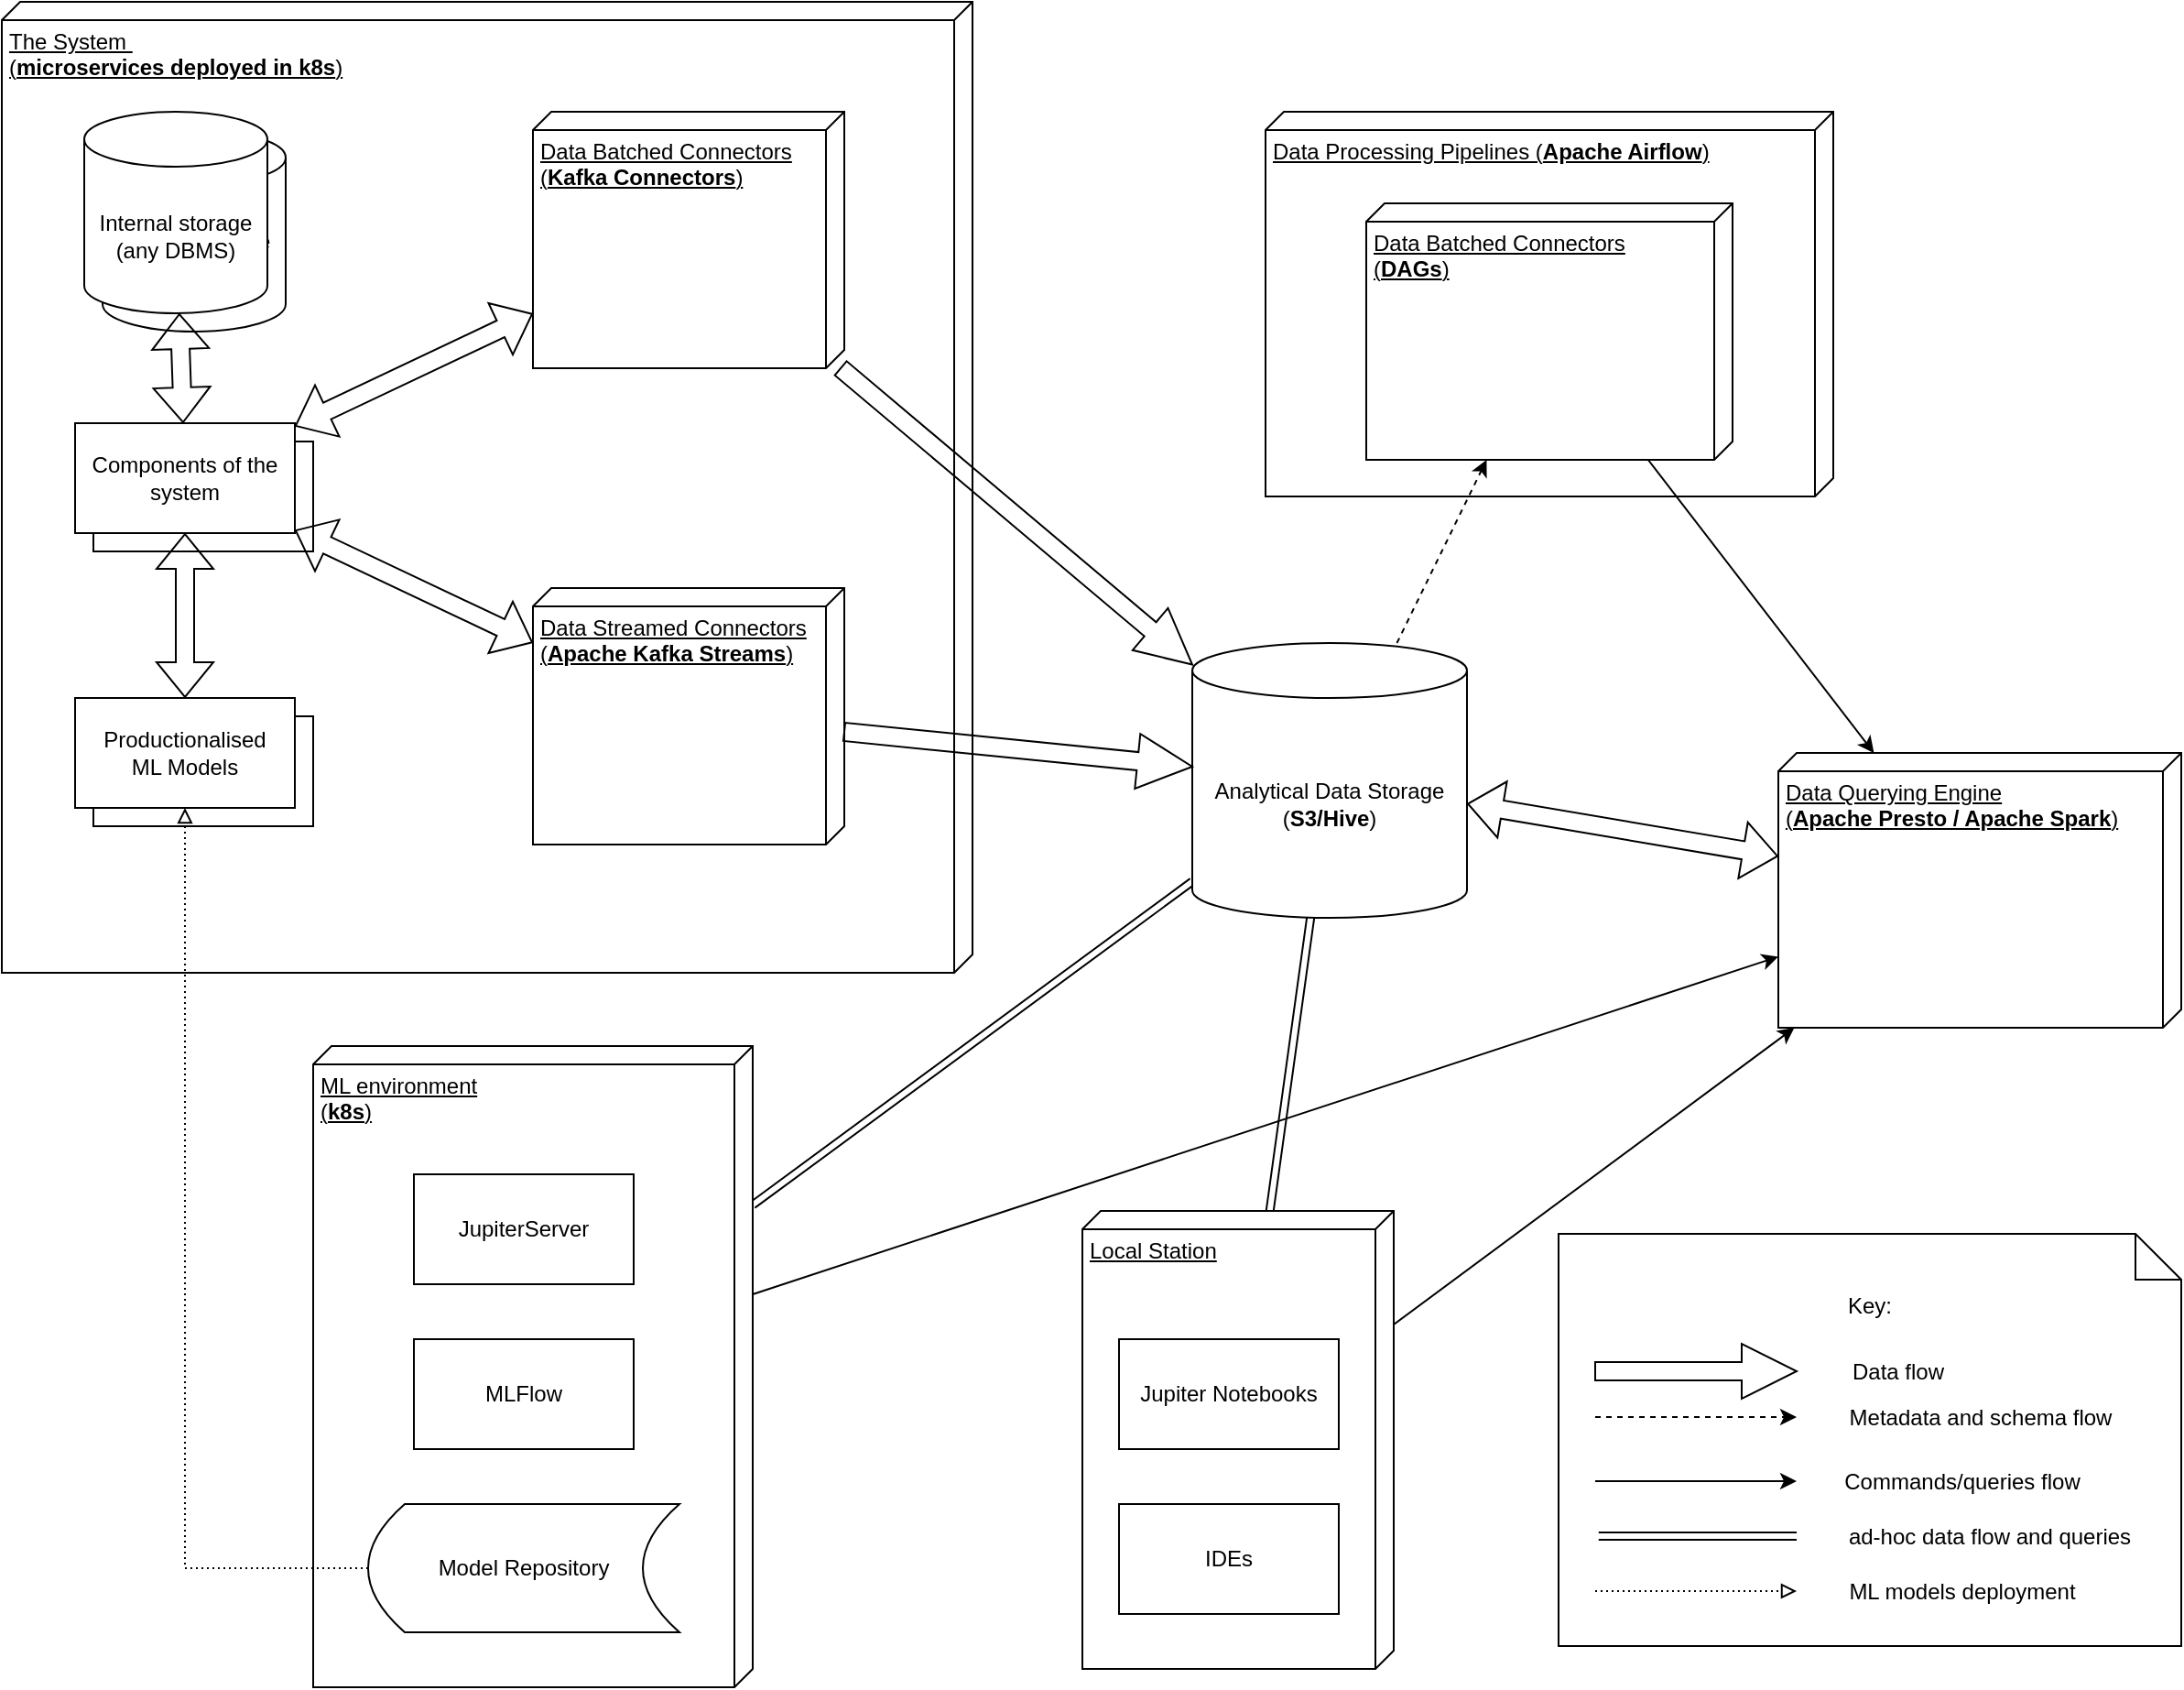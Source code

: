 <mxfile version="17.4.2" type="device" pages="2"><diagram id="scf08jjvbjJkTC25Vrov" name="Data &amp; ML Hyper Architecture"><mxGraphModel dx="2529" dy="1169" grid="1" gridSize="10" guides="1" tooltips="1" connect="1" arrows="1" fold="1" page="1" pageScale="1" pageWidth="827" pageHeight="1169" math="0" shadow="0"><root><mxCell id="0"/><mxCell id="1" parent="0"/><mxCell id="B5tO7VN749VUZvRj6p0q-63" value="Key:" style="shape=note2;boundedLbl=1;whiteSpace=wrap;html=1;size=25;verticalAlign=top;align=center;container=1;recursiveResize=0;" parent="1" vertex="1"><mxGeometry x="790" y="712.5" width="340" height="225" as="geometry"/></mxCell><mxCell id="B5tO7VN749VUZvRj6p0q-22" style="edgeStyle=none;shape=arrow;rounded=0;orthogonalLoop=1;jettySize=auto;html=1;" parent="B5tO7VN749VUZvRj6p0q-63" edge="1"><mxGeometry relative="1" as="geometry"><mxPoint x="20" y="75.004" as="sourcePoint"/><mxPoint x="130" y="75" as="targetPoint"/></mxGeometry></mxCell><mxCell id="B5tO7VN749VUZvRj6p0q-23" value="Data flow" style="text;html=1;align=center;verticalAlign=middle;resizable=0;points=[];autosize=1;strokeColor=none;fillColor=none;" parent="B5tO7VN749VUZvRj6p0q-63" vertex="1"><mxGeometry x="150" y="65" width="70" height="20" as="geometry"/></mxCell><mxCell id="B5tO7VN749VUZvRj6p0q-24" style="edgeStyle=none;rounded=0;orthogonalLoop=1;jettySize=auto;html=1;startArrow=none;startFill=0;dashed=1;" parent="B5tO7VN749VUZvRj6p0q-63" edge="1"><mxGeometry relative="1" as="geometry"><mxPoint x="20" y="100" as="sourcePoint"/><mxPoint x="130" y="100" as="targetPoint"/></mxGeometry></mxCell><mxCell id="B5tO7VN749VUZvRj6p0q-25" value="Metadata and schema flow" style="text;html=1;align=center;verticalAlign=middle;resizable=0;points=[];autosize=1;strokeColor=none;fillColor=none;" parent="B5tO7VN749VUZvRj6p0q-63" vertex="1"><mxGeometry x="150" y="90" width="160" height="20" as="geometry"/></mxCell><mxCell id="B5tO7VN749VUZvRj6p0q-26" style="edgeStyle=none;rounded=0;orthogonalLoop=1;jettySize=auto;html=1;startArrow=none;startFill=0;" parent="B5tO7VN749VUZvRj6p0q-63" edge="1"><mxGeometry relative="1" as="geometry"><mxPoint x="20.004" y="135" as="sourcePoint"/><mxPoint x="130" y="135" as="targetPoint"/></mxGeometry></mxCell><mxCell id="B5tO7VN749VUZvRj6p0q-27" value="Commands/queries flow" style="text;html=1;align=center;verticalAlign=middle;resizable=0;points=[];autosize=1;strokeColor=none;fillColor=none;" parent="B5tO7VN749VUZvRj6p0q-63" vertex="1"><mxGeometry x="150" y="125" width="140" height="20" as="geometry"/></mxCell><mxCell id="B5tO7VN749VUZvRj6p0q-52" style="edgeStyle=none;rounded=0;orthogonalLoop=1;jettySize=auto;html=1;startArrow=none;startFill=0;shape=link;" parent="B5tO7VN749VUZvRj6p0q-63" edge="1"><mxGeometry relative="1" as="geometry"><mxPoint x="21.897" y="165" as="sourcePoint"/><mxPoint x="130" y="165" as="targetPoint"/></mxGeometry></mxCell><mxCell id="B5tO7VN749VUZvRj6p0q-53" value="ad-hoc data flow and queries" style="text;html=1;align=center;verticalAlign=middle;resizable=0;points=[];autosize=1;strokeColor=none;fillColor=none;" parent="B5tO7VN749VUZvRj6p0q-63" vertex="1"><mxGeometry x="150" y="155" width="170" height="20" as="geometry"/></mxCell><mxCell id="B5tO7VN749VUZvRj6p0q-57" style="edgeStyle=none;rounded=0;orthogonalLoop=1;jettySize=auto;html=1;startArrow=none;startFill=0;dashed=1;dashPattern=1 2;endArrow=block;endFill=0;" parent="B5tO7VN749VUZvRj6p0q-63" edge="1"><mxGeometry relative="1" as="geometry"><mxPoint x="20" y="195" as="sourcePoint"/><mxPoint x="130" y="195" as="targetPoint"/></mxGeometry></mxCell><mxCell id="B5tO7VN749VUZvRj6p0q-58" value="ML models deployment" style="text;html=1;align=center;verticalAlign=middle;resizable=0;points=[];autosize=1;strokeColor=none;fillColor=none;" parent="B5tO7VN749VUZvRj6p0q-63" vertex="1"><mxGeometry x="150" y="185" width="140" height="20" as="geometry"/></mxCell><mxCell id="B5tO7VN749VUZvRj6p0q-3" value="The System&amp;nbsp;&lt;br&gt;(&lt;b&gt;microservices deployed in k8s&lt;/b&gt;)" style="verticalAlign=top;align=left;spacingTop=8;spacingLeft=2;spacingRight=12;shape=cube;size=10;direction=south;fontStyle=4;html=1;container=1;recursiveResize=0;" parent="1" vertex="1"><mxGeometry x="-60" y="40" width="530" height="530" as="geometry"/></mxCell><mxCell id="B5tO7VN749VUZvRj6p0q-31" value="" style="rounded=0;whiteSpace=wrap;html=1;" parent="B5tO7VN749VUZvRj6p0q-3" vertex="1"><mxGeometry x="50" y="240" width="120" height="60" as="geometry"/></mxCell><mxCell id="B5tO7VN749VUZvRj6p0q-60" style="edgeStyle=none;rounded=0;orthogonalLoop=1;jettySize=auto;html=1;startArrow=block;startFill=0;endArrow=block;endFill=0;shape=flexArrow;" parent="B5tO7VN749VUZvRj6p0q-3" source="B5tO7VN749VUZvRj6p0q-29" target="B5tO7VN749VUZvRj6p0q-7" edge="1"><mxGeometry relative="1" as="geometry"/></mxCell><mxCell id="B5tO7VN749VUZvRj6p0q-61" style="edgeStyle=none;shape=flexArrow;rounded=0;orthogonalLoop=1;jettySize=auto;html=1;startArrow=block;startFill=0;endArrow=block;endFill=0;" parent="B5tO7VN749VUZvRj6p0q-3" source="B5tO7VN749VUZvRj6p0q-29" target="B5tO7VN749VUZvRj6p0q-55" edge="1"><mxGeometry relative="1" as="geometry"/></mxCell><mxCell id="B5tO7VN749VUZvRj6p0q-29" value="Components of the system" style="rounded=0;whiteSpace=wrap;html=1;" parent="B5tO7VN749VUZvRj6p0q-3" vertex="1"><mxGeometry x="40" y="230" width="120" height="60" as="geometry"/></mxCell><mxCell id="B5tO7VN749VUZvRj6p0q-30" value="Internal storage&lt;br&gt;(any DBMS)" style="shape=cylinder3;whiteSpace=wrap;html=1;boundedLbl=1;backgroundOutline=1;size=15;" parent="B5tO7VN749VUZvRj6p0q-3" vertex="1"><mxGeometry x="55" y="70" width="100" height="110" as="geometry"/></mxCell><mxCell id="B5tO7VN749VUZvRj6p0q-62" style="edgeStyle=none;shape=flexArrow;rounded=0;orthogonalLoop=1;jettySize=auto;html=1;startArrow=block;startFill=0;endArrow=block;endFill=0;" parent="B5tO7VN749VUZvRj6p0q-3" source="B5tO7VN749VUZvRj6p0q-4" target="B5tO7VN749VUZvRj6p0q-29" edge="1"><mxGeometry relative="1" as="geometry"/></mxCell><mxCell id="B5tO7VN749VUZvRj6p0q-4" value="Internal storage&lt;br&gt;(any DBMS)" style="shape=cylinder3;whiteSpace=wrap;html=1;boundedLbl=1;backgroundOutline=1;size=15;" parent="B5tO7VN749VUZvRj6p0q-3" vertex="1"><mxGeometry x="45" y="60" width="100" height="110" as="geometry"/></mxCell><mxCell id="B5tO7VN749VUZvRj6p0q-54" value="" style="rounded=0;whiteSpace=wrap;html=1;" parent="B5tO7VN749VUZvRj6p0q-3" vertex="1"><mxGeometry x="50" y="390" width="120" height="60" as="geometry"/></mxCell><mxCell id="B5tO7VN749VUZvRj6p0q-55" value="Productionalised &lt;br&gt;ML Models" style="rounded=0;whiteSpace=wrap;html=1;" parent="B5tO7VN749VUZvRj6p0q-3" vertex="1"><mxGeometry x="40" y="380" width="120" height="60" as="geometry"/></mxCell><mxCell id="B5tO7VN749VUZvRj6p0q-7" value="Data Streamed Connectors&lt;br&gt;(&lt;b&gt;Apache Kafka Streams&lt;/b&gt;)" style="verticalAlign=top;align=left;spacingTop=8;spacingLeft=2;spacingRight=12;shape=cube;size=10;direction=south;fontStyle=4;html=1;" parent="B5tO7VN749VUZvRj6p0q-3" vertex="1"><mxGeometry x="290" y="320" width="170" height="140" as="geometry"/></mxCell><mxCell id="B5tO7VN749VUZvRj6p0q-5" value="Data Processing Pipelines (&lt;b&gt;Apache Airflow&lt;/b&gt;)" style="verticalAlign=top;align=left;spacingTop=8;spacingLeft=2;spacingRight=12;shape=cube;size=10;direction=south;fontStyle=4;html=1;container=1;recursiveResize=0;" parent="1" vertex="1"><mxGeometry x="630" y="100" width="310" height="210" as="geometry"/></mxCell><mxCell id="B5tO7VN749VUZvRj6p0q-18" value="Data Batched Connectors&lt;br&gt;(&lt;b&gt;DAGs&lt;/b&gt;)" style="verticalAlign=top;align=left;spacingTop=8;spacingLeft=2;spacingRight=12;shape=cube;size=10;direction=south;fontStyle=4;html=1;" parent="B5tO7VN749VUZvRj6p0q-5" vertex="1"><mxGeometry x="55" y="50" width="200" height="140" as="geometry"/></mxCell><mxCell id="B5tO7VN749VUZvRj6p0q-21" style="edgeStyle=none;rounded=0;orthogonalLoop=1;jettySize=auto;html=1;startArrow=none;startFill=0;dashed=1;" parent="1" source="B5tO7VN749VUZvRj6p0q-6" target="B5tO7VN749VUZvRj6p0q-18" edge="1"><mxGeometry relative="1" as="geometry"/></mxCell><mxCell id="B5tO7VN749VUZvRj6p0q-44" style="edgeStyle=none;rounded=0;orthogonalLoop=1;jettySize=auto;html=1;startArrow=none;startFill=0;shape=link;" parent="1" source="B5tO7VN749VUZvRj6p0q-6" target="B5tO7VN749VUZvRj6p0q-39" edge="1"><mxGeometry relative="1" as="geometry"/></mxCell><mxCell id="B5tO7VN749VUZvRj6p0q-45" style="edgeStyle=none;shape=link;rounded=0;orthogonalLoop=1;jettySize=auto;html=1;startArrow=none;startFill=0;" parent="1" source="B5tO7VN749VUZvRj6p0q-6" target="B5tO7VN749VUZvRj6p0q-34" edge="1"><mxGeometry relative="1" as="geometry"/></mxCell><mxCell id="B5tO7VN749VUZvRj6p0q-6" value="Analytical Data Storage&lt;br&gt;(&lt;b&gt;S3/Hive&lt;/b&gt;)" style="shape=cylinder3;whiteSpace=wrap;html=1;boundedLbl=1;backgroundOutline=1;size=15;" parent="1" vertex="1"><mxGeometry x="590" y="390" width="150" height="150" as="geometry"/></mxCell><mxCell id="B5tO7VN749VUZvRj6p0q-15" style="edgeStyle=none;shape=arrow;rounded=0;orthogonalLoop=1;jettySize=auto;html=1;" parent="1" source="B5tO7VN749VUZvRj6p0q-7" target="B5tO7VN749VUZvRj6p0q-6" edge="1"><mxGeometry relative="1" as="geometry"/></mxCell><mxCell id="B5tO7VN749VUZvRj6p0q-16" style="edgeStyle=none;shape=flexArrow;rounded=0;orthogonalLoop=1;jettySize=auto;html=1;startArrow=block;" parent="1" source="B5tO7VN749VUZvRj6p0q-13" target="B5tO7VN749VUZvRj6p0q-6" edge="1"><mxGeometry relative="1" as="geometry"/></mxCell><mxCell id="B5tO7VN749VUZvRj6p0q-13" value="Data Querying Engine&lt;br&gt;(&lt;b&gt;Apache Presto / Apache Spark&lt;/b&gt;)" style="verticalAlign=top;align=left;spacingTop=8;spacingLeft=2;spacingRight=12;shape=cube;size=10;direction=south;fontStyle=4;html=1;" parent="1" vertex="1"><mxGeometry x="910" y="450" width="220" height="150" as="geometry"/></mxCell><mxCell id="B5tO7VN749VUZvRj6p0q-9" style="rounded=0;orthogonalLoop=1;jettySize=auto;html=1;shape=flexArrow;startArrow=block;" parent="1" source="B5tO7VN749VUZvRj6p0q-29" target="B5tO7VN749VUZvRj6p0q-32" edge="1"><mxGeometry relative="1" as="geometry"/></mxCell><mxCell id="B5tO7VN749VUZvRj6p0q-17" style="edgeStyle=none;rounded=0;orthogonalLoop=1;jettySize=auto;html=1;startArrow=none;startFill=0;" parent="1" source="B5tO7VN749VUZvRj6p0q-18" target="B5tO7VN749VUZvRj6p0q-13" edge="1"><mxGeometry relative="1" as="geometry"/></mxCell><mxCell id="B5tO7VN749VUZvRj6p0q-19" style="edgeStyle=none;rounded=0;orthogonalLoop=1;jettySize=auto;html=1;startArrow=none;startFill=0;shape=arrow;" parent="1" source="B5tO7VN749VUZvRj6p0q-32" target="B5tO7VN749VUZvRj6p0q-6" edge="1"><mxGeometry relative="1" as="geometry"/></mxCell><mxCell id="B5tO7VN749VUZvRj6p0q-32" value="Data Batched Connectors&lt;br&gt;(&lt;b&gt;Kafka Connectors&lt;/b&gt;)" style="verticalAlign=top;align=left;spacingTop=8;spacingLeft=2;spacingRight=12;shape=cube;size=10;direction=south;fontStyle=4;html=1;" parent="1" vertex="1"><mxGeometry x="230" y="100" width="170" height="140" as="geometry"/></mxCell><mxCell id="B5tO7VN749VUZvRj6p0q-46" style="edgeStyle=none;rounded=0;orthogonalLoop=1;jettySize=auto;html=1;startArrow=none;startFill=0;" parent="1" source="B5tO7VN749VUZvRj6p0q-34" target="B5tO7VN749VUZvRj6p0q-13" edge="1"><mxGeometry relative="1" as="geometry"/></mxCell><mxCell id="B5tO7VN749VUZvRj6p0q-34" value="ML environment&lt;br&gt;(&lt;b&gt;k8s&lt;/b&gt;)" style="verticalAlign=top;align=left;spacingTop=8;spacingLeft=2;spacingRight=12;shape=cube;size=10;direction=south;fontStyle=4;html=1;container=1;recursiveResize=0;" parent="1" vertex="1"><mxGeometry x="110" y="610" width="240" height="350" as="geometry"/></mxCell><mxCell id="B5tO7VN749VUZvRj6p0q-37" value="MLFlow" style="rounded=0;whiteSpace=wrap;html=1;" parent="B5tO7VN749VUZvRj6p0q-34" vertex="1"><mxGeometry x="55" y="160" width="120" height="60" as="geometry"/></mxCell><mxCell id="B5tO7VN749VUZvRj6p0q-36" value="JupiterServer" style="rounded=0;whiteSpace=wrap;html=1;" parent="B5tO7VN749VUZvRj6p0q-34" vertex="1"><mxGeometry x="55" y="70" width="120" height="60" as="geometry"/></mxCell><mxCell id="B5tO7VN749VUZvRj6p0q-49" value="Model Repository" style="shape=dataStorage;whiteSpace=wrap;html=1;fixedSize=1;" parent="B5tO7VN749VUZvRj6p0q-34" vertex="1"><mxGeometry x="30" y="250" width="170" height="70" as="geometry"/></mxCell><mxCell id="B5tO7VN749VUZvRj6p0q-43" style="edgeStyle=none;rounded=0;orthogonalLoop=1;jettySize=auto;html=1;startArrow=none;startFill=0;" parent="1" source="B5tO7VN749VUZvRj6p0q-39" target="B5tO7VN749VUZvRj6p0q-13" edge="1"><mxGeometry relative="1" as="geometry"/></mxCell><mxCell id="B5tO7VN749VUZvRj6p0q-39" value="Local Station&lt;br&gt;" style="verticalAlign=top;align=left;spacingTop=8;spacingLeft=2;spacingRight=12;shape=cube;size=10;direction=south;fontStyle=4;html=1;container=1;recursiveResize=0;" parent="1" vertex="1"><mxGeometry x="530" y="700" width="170" height="250" as="geometry"/></mxCell><mxCell id="B5tO7VN749VUZvRj6p0q-40" value="Jupiter Notebooks" style="rounded=0;whiteSpace=wrap;html=1;" parent="B5tO7VN749VUZvRj6p0q-39" vertex="1"><mxGeometry x="20" y="70" width="120" height="60" as="geometry"/></mxCell><mxCell id="B5tO7VN749VUZvRj6p0q-42" value="IDEs" style="rounded=0;whiteSpace=wrap;html=1;" parent="B5tO7VN749VUZvRj6p0q-39" vertex="1"><mxGeometry x="20" y="160" width="120" height="60" as="geometry"/></mxCell><mxCell id="B5tO7VN749VUZvRj6p0q-56" style="edgeStyle=orthogonalEdgeStyle;rounded=0;orthogonalLoop=1;jettySize=auto;html=1;startArrow=none;startFill=0;dashed=1;dashPattern=1 2;endArrow=block;endFill=0;" parent="1" source="B5tO7VN749VUZvRj6p0q-49" target="B5tO7VN749VUZvRj6p0q-55" edge="1"><mxGeometry relative="1" as="geometry"/></mxCell></root></mxGraphModel></diagram><diagram id="PvRHprqLYmRCya8lLDGh" name="Page-1"><mxGraphModel dx="1106" dy="760" grid="1" gridSize="10" guides="1" tooltips="1" connect="1" arrows="1" fold="1" page="1" pageScale="1" pageWidth="827" pageHeight="1169" math="0" shadow="0"><root><mxCell id="0"/><mxCell id="1" parent="0"/><mxCell id="c0MbJW-m8FTVs2jmG_js-5" style="rounded=0;orthogonalLoop=1;jettySize=auto;html=1;exitX=0.75;exitY=1;exitDx=0;exitDy=0;entryX=0;entryY=0.25;entryDx=0;entryDy=0;" parent="1" source="c0MbJW-m8FTVs2jmG_js-1" target="c0MbJW-m8FTVs2jmG_js-2" edge="1"><mxGeometry relative="1" as="geometry"/></mxCell><mxCell id="c0MbJW-m8FTVs2jmG_js-6" value="1. ask for videos" style="edgeLabel;html=1;align=center;verticalAlign=middle;resizable=0;points=[];" parent="c0MbJW-m8FTVs2jmG_js-5" vertex="1" connectable="0"><mxGeometry x="-0.324" relative="1" as="geometry"><mxPoint as="offset"/></mxGeometry></mxCell><mxCell id="c0MbJW-m8FTVs2jmG_js-19" value="5. get video stream" style="edgeStyle=none;rounded=0;orthogonalLoop=1;jettySize=auto;html=1;exitX=0.25;exitY=1;exitDx=0;exitDy=0;entryX=0;entryY=0;entryDx=0;entryDy=15;entryPerimeter=0;" parent="1" source="c0MbJW-m8FTVs2jmG_js-1" target="c0MbJW-m8FTVs2jmG_js-4" edge="1"><mxGeometry relative="1" as="geometry"/></mxCell><mxCell id="c0MbJW-m8FTVs2jmG_js-24" style="edgeStyle=none;rounded=0;orthogonalLoop=1;jettySize=auto;html=1;exitX=0.5;exitY=1;exitDx=0;exitDy=0;" parent="1" source="c0MbJW-m8FTVs2jmG_js-1" target="c0MbJW-m8FTVs2jmG_js-20" edge="1"><mxGeometry relative="1" as="geometry"><Array as="points"><mxPoint x="120" y="530"/></Array></mxGeometry></mxCell><mxCell id="c0MbJW-m8FTVs2jmG_js-25" value="30s playback: stop play; like;&amp;nbsp;" style="edgeLabel;html=1;align=center;verticalAlign=middle;resizable=0;points=[];" parent="c0MbJW-m8FTVs2jmG_js-24" vertex="1" connectable="0"><mxGeometry x="0.179" y="-2" relative="1" as="geometry"><mxPoint as="offset"/></mxGeometry></mxCell><mxCell id="c0MbJW-m8FTVs2jmG_js-26" value="rest | socket" style="edgeLabel;html=1;align=center;verticalAlign=middle;resizable=0;points=[];" parent="c0MbJW-m8FTVs2jmG_js-24" vertex="1" connectable="0"><mxGeometry x="-0.059" y="1" relative="1" as="geometry"><mxPoint as="offset"/></mxGeometry></mxCell><mxCell id="c0MbJW-m8FTVs2jmG_js-1" value="client app" style="rounded=0;whiteSpace=wrap;html=1;" parent="1" vertex="1"><mxGeometry x="30" y="90" width="120" height="60" as="geometry"/></mxCell><mxCell id="c0MbJW-m8FTVs2jmG_js-9" style="edgeStyle=none;rounded=0;orthogonalLoop=1;jettySize=auto;html=1;exitX=1;exitY=0.25;exitDx=0;exitDy=0;entryX=0;entryY=0.25;entryDx=0;entryDy=0;" parent="1" source="c0MbJW-m8FTVs2jmG_js-2" target="c0MbJW-m8FTVs2jmG_js-3" edge="1"><mxGeometry relative="1" as="geometry"/></mxCell><mxCell id="c0MbJW-m8FTVs2jmG_js-11" value="2a. get videos" style="edgeLabel;html=1;align=center;verticalAlign=middle;resizable=0;points=[];" parent="c0MbJW-m8FTVs2jmG_js-9" vertex="1" connectable="0"><mxGeometry x="-0.274" y="-1" relative="1" as="geometry"><mxPoint as="offset"/></mxGeometry></mxCell><mxCell id="c0MbJW-m8FTVs2jmG_js-10" style="edgeStyle=none;rounded=0;orthogonalLoop=1;jettySize=auto;html=1;exitX=1;exitY=0.5;exitDx=0;exitDy=0;entryX=0;entryY=0.5;entryDx=0;entryDy=0;" parent="1" source="c0MbJW-m8FTVs2jmG_js-2" target="c0MbJW-m8FTVs2jmG_js-7" edge="1"><mxGeometry relative="1" as="geometry"/></mxCell><mxCell id="c0MbJW-m8FTVs2jmG_js-12" value="2b. get videos" style="edgeLabel;html=1;align=center;verticalAlign=middle;resizable=0;points=[];" parent="c0MbJW-m8FTVs2jmG_js-10" vertex="1" connectable="0"><mxGeometry x="-0.362" y="1" relative="1" as="geometry"><mxPoint as="offset"/></mxGeometry></mxCell><mxCell id="c0MbJW-m8FTVs2jmG_js-17" style="edgeStyle=none;rounded=0;orthogonalLoop=1;jettySize=auto;html=1;entryX=1;entryY=0.5;entryDx=0;entryDy=0;" parent="1" source="c0MbJW-m8FTVs2jmG_js-2" target="c0MbJW-m8FTVs2jmG_js-1" edge="1"><mxGeometry relative="1" as="geometry"/></mxCell><mxCell id="c0MbJW-m8FTVs2jmG_js-18" value="4. videos list" style="edgeLabel;html=1;align=center;verticalAlign=middle;resizable=0;points=[];" parent="c0MbJW-m8FTVs2jmG_js-17" vertex="1" connectable="0"><mxGeometry x="0.311" relative="1" as="geometry"><mxPoint as="offset"/></mxGeometry></mxCell><mxCell id="c0MbJW-m8FTVs2jmG_js-22" style="edgeStyle=none;rounded=0;orthogonalLoop=1;jettySize=auto;html=1;exitX=0.75;exitY=1;exitDx=0;exitDy=0;entryX=-0.017;entryY=0.15;entryDx=0;entryDy=0;entryPerimeter=0;" parent="1" source="c0MbJW-m8FTVs2jmG_js-2" target="c0MbJW-m8FTVs2jmG_js-20" edge="1"><mxGeometry relative="1" as="geometry"><mxPoint x="470" y="460" as="targetPoint"/></mxGeometry></mxCell><mxCell id="c0MbJW-m8FTVs2jmG_js-53" style="edgeStyle=none;rounded=0;orthogonalLoop=1;jettySize=auto;html=1;exitX=0.75;exitY=0;exitDx=0;exitDy=0;entryX=1;entryY=0;entryDx=0;entryDy=0;" parent="1" source="c0MbJW-m8FTVs2jmG_js-2" target="c0MbJW-m8FTVs2jmG_js-1" edge="1"><mxGeometry relative="1" as="geometry"/></mxCell><mxCell id="c0MbJW-m8FTVs2jmG_js-54" value="most resent trends" style="edgeLabel;html=1;align=center;verticalAlign=middle;resizable=0;points=[];" parent="c0MbJW-m8FTVs2jmG_js-53" vertex="1" connectable="0"><mxGeometry x="0.485" relative="1" as="geometry"><mxPoint as="offset"/></mxGeometry></mxCell><mxCell id="c0MbJW-m8FTVs2jmG_js-2" value="short video service" style="rounded=0;whiteSpace=wrap;html=1;" parent="1" vertex="1"><mxGeometry x="230" y="250" width="120" height="60" as="geometry"/></mxCell><mxCell id="c0MbJW-m8FTVs2jmG_js-13" style="edgeStyle=none;rounded=0;orthogonalLoop=1;jettySize=auto;html=1;exitX=0.25;exitY=1;exitDx=0;exitDy=0;entryX=1.008;entryY=0.383;entryDx=0;entryDy=0;entryPerimeter=0;" parent="1" source="c0MbJW-m8FTVs2jmG_js-3" target="c0MbJW-m8FTVs2jmG_js-2" edge="1"><mxGeometry relative="1" as="geometry"/></mxCell><mxCell id="c0MbJW-m8FTVs2jmG_js-15" value="3. video metadata" style="edgeLabel;html=1;align=center;verticalAlign=middle;resizable=0;points=[];" parent="c0MbJW-m8FTVs2jmG_js-13" vertex="1" connectable="0"><mxGeometry x="0.297" y="-2" relative="1" as="geometry"><mxPoint as="offset"/></mxGeometry></mxCell><mxCell id="c0MbJW-m8FTVs2jmG_js-23" style="edgeStyle=none;rounded=0;orthogonalLoop=1;jettySize=auto;html=1;exitX=0.5;exitY=1;exitDx=0;exitDy=0;entryX=0.25;entryY=0;entryDx=0;entryDy=0;" parent="1" source="c0MbJW-m8FTVs2jmG_js-3" target="c0MbJW-m8FTVs2jmG_js-20" edge="1"><mxGeometry relative="1" as="geometry"/></mxCell><mxCell id="c0MbJW-m8FTVs2jmG_js-29" style="edgeStyle=none;rounded=0;orthogonalLoop=1;jettySize=auto;html=1;exitX=1;exitY=0.5;exitDx=0;exitDy=0;" parent="1" source="c0MbJW-m8FTVs2jmG_js-3" target="c0MbJW-m8FTVs2jmG_js-27" edge="1"><mxGeometry relative="1" as="geometry"/></mxCell><mxCell id="c0MbJW-m8FTVs2jmG_js-3" value="sv registry" style="rounded=0;whiteSpace=wrap;html=1;" parent="1" vertex="1"><mxGeometry x="430" y="100" width="120" height="60" as="geometry"/></mxCell><mxCell id="c0MbJW-m8FTVs2jmG_js-21" style="edgeStyle=none;rounded=0;orthogonalLoop=1;jettySize=auto;html=1;exitX=1;exitY=0.5;exitDx=0;exitDy=0;exitPerimeter=0;" parent="1" source="c0MbJW-m8FTVs2jmG_js-4" target="c0MbJW-m8FTVs2jmG_js-20" edge="1"><mxGeometry relative="1" as="geometry"/></mxCell><mxCell id="c0MbJW-m8FTVs2jmG_js-4" value="s3" style="shape=cylinder3;whiteSpace=wrap;html=1;boundedLbl=1;backgroundOutline=1;size=15;" parent="1" vertex="1"><mxGeometry x="260" y="410" width="60" height="80" as="geometry"/></mxCell><mxCell id="c0MbJW-m8FTVs2jmG_js-14" style="edgeStyle=none;rounded=0;orthogonalLoop=1;jettySize=auto;html=1;exitX=0;exitY=0.75;exitDx=0;exitDy=0;entryX=1;entryY=0.75;entryDx=0;entryDy=0;" parent="1" source="c0MbJW-m8FTVs2jmG_js-7" target="c0MbJW-m8FTVs2jmG_js-2" edge="1"><mxGeometry relative="1" as="geometry"/></mxCell><mxCell id="c0MbJW-m8FTVs2jmG_js-16" value="3. videro metadata" style="edgeLabel;html=1;align=center;verticalAlign=middle;resizable=0;points=[];" parent="c0MbJW-m8FTVs2jmG_js-14" vertex="1" connectable="0"><mxGeometry x="0.335" y="1" relative="1" as="geometry"><mxPoint as="offset"/></mxGeometry></mxCell><mxCell id="c0MbJW-m8FTVs2jmG_js-30" style="edgeStyle=none;rounded=0;orthogonalLoop=1;jettySize=auto;html=1;exitX=1;exitY=0.5;exitDx=0;exitDy=0;entryX=0;entryY=0.25;entryDx=0;entryDy=0;" parent="1" source="c0MbJW-m8FTVs2jmG_js-7" target="c0MbJW-m8FTVs2jmG_js-27" edge="1"><mxGeometry relative="1" as="geometry"/></mxCell><mxCell id="c0MbJW-m8FTVs2jmG_js-7" value="sv recomdend" style="rounded=0;whiteSpace=wrap;html=1;" parent="1" vertex="1"><mxGeometry x="470" y="240" width="120" height="60" as="geometry"/></mxCell><mxCell id="c0MbJW-m8FTVs2jmG_js-28" style="edgeStyle=none;rounded=0;orthogonalLoop=1;jettySize=auto;html=1;exitX=1;exitY=0.5;exitDx=0;exitDy=0;entryX=0;entryY=0.5;entryDx=0;entryDy=0;" parent="1" source="c0MbJW-m8FTVs2jmG_js-20" target="c0MbJW-m8FTVs2jmG_js-27" edge="1"><mxGeometry relative="1" as="geometry"/></mxCell><mxCell id="c0MbJW-m8FTVs2jmG_js-20" value="stats collector" style="rounded=0;whiteSpace=wrap;html=1;" parent="1" vertex="1"><mxGeometry x="460" y="440" width="100" height="60" as="geometry"/></mxCell><mxCell id="c0MbJW-m8FTVs2jmG_js-33" style="edgeStyle=none;rounded=0;orthogonalLoop=1;jettySize=auto;html=1;entryX=0.25;entryY=1;entryDx=0;entryDy=0;" parent="1" source="c0MbJW-m8FTVs2jmG_js-27" target="c0MbJW-m8FTVs2jmG_js-31" edge="1"><mxGeometry relative="1" as="geometry"/></mxCell><mxCell id="c0MbJW-m8FTVs2jmG_js-45" style="edgeStyle=none;rounded=0;orthogonalLoop=1;jettySize=auto;html=1;" parent="1" source="c0MbJW-m8FTVs2jmG_js-27" target="c0MbJW-m8FTVs2jmG_js-43" edge="1"><mxGeometry relative="1" as="geometry"/></mxCell><mxCell id="c0MbJW-m8FTVs2jmG_js-51" style="edgeStyle=none;rounded=0;orthogonalLoop=1;jettySize=auto;html=1;" parent="1" source="c0MbJW-m8FTVs2jmG_js-27" target="c0MbJW-m8FTVs2jmG_js-42" edge="1"><mxGeometry relative="1" as="geometry"/></mxCell><mxCell id="c0MbJW-m8FTVs2jmG_js-27" value="kafka" style="shape=dataStorage;whiteSpace=wrap;html=1;fixedSize=1;" parent="1" vertex="1"><mxGeometry x="700" y="430" width="100" height="80" as="geometry"/></mxCell><mxCell id="c0MbJW-m8FTVs2jmG_js-34" style="edgeStyle=none;rounded=0;orthogonalLoop=1;jettySize=auto;html=1;exitX=1;exitY=0.5;exitDx=0;exitDy=0;entryX=0;entryY=0.5;entryDx=0;entryDy=0;entryPerimeter=0;" parent="1" source="c0MbJW-m8FTVs2jmG_js-31" target="c0MbJW-m8FTVs2jmG_js-32" edge="1"><mxGeometry relative="1" as="geometry"/></mxCell><mxCell id="c0MbJW-m8FTVs2jmG_js-31" value="kafka to pg connectopr" style="rounded=1;whiteSpace=wrap;html=1;" parent="1" vertex="1"><mxGeometry x="800" y="220" width="120" height="60" as="geometry"/></mxCell><mxCell id="c0MbJW-m8FTVs2jmG_js-41" style="edgeStyle=none;rounded=0;orthogonalLoop=1;jettySize=auto;html=1;" parent="1" source="c0MbJW-m8FTVs2jmG_js-32" target="c0MbJW-m8FTVs2jmG_js-37" edge="1"><mxGeometry relative="1" as="geometry"/></mxCell><mxCell id="c0MbJW-m8FTVs2jmG_js-46" style="edgeStyle=none;rounded=0;orthogonalLoop=1;jettySize=auto;html=1;entryX=0.25;entryY=0;entryDx=0;entryDy=0;" parent="1" source="c0MbJW-m8FTVs2jmG_js-32" target="c0MbJW-m8FTVs2jmG_js-43" edge="1"><mxGeometry relative="1" as="geometry"/></mxCell><mxCell id="c0MbJW-m8FTVs2jmG_js-32" value="PG/&lt;br&gt;S3+Presto" style="shape=cylinder3;whiteSpace=wrap;html=1;boundedLbl=1;backgroundOutline=1;size=15;" parent="1" vertex="1"><mxGeometry x="960" y="200" width="60" height="80" as="geometry"/></mxCell><mxCell id="c0MbJW-m8FTVs2jmG_js-36" style="edgeStyle=none;rounded=0;orthogonalLoop=1;jettySize=auto;html=1;entryX=1;entryY=0;entryDx=0;entryDy=52.5;entryPerimeter=0;" parent="1" source="c0MbJW-m8FTVs2jmG_js-35" target="c0MbJW-m8FTVs2jmG_js-32" edge="1"><mxGeometry relative="1" as="geometry"/></mxCell><mxCell id="c0MbJW-m8FTVs2jmG_js-35" value="airflow recomendation analitycs" style="rounded=0;whiteSpace=wrap;html=1;" parent="1" vertex="1"><mxGeometry x="1110" y="240" width="120" height="60" as="geometry"/></mxCell><mxCell id="c0MbJW-m8FTVs2jmG_js-44" style="edgeStyle=none;rounded=0;orthogonalLoop=1;jettySize=auto;html=1;dashed=1;" parent="1" source="c0MbJW-m8FTVs2jmG_js-37" target="c0MbJW-m8FTVs2jmG_js-43" edge="1"><mxGeometry relative="1" as="geometry"/></mxCell><mxCell id="c0MbJW-m8FTVs2jmG_js-37" value="AI model training" style="rounded=0;whiteSpace=wrap;html=1;" parent="1" vertex="1"><mxGeometry x="1010" y="330" width="120" height="60" as="geometry"/></mxCell><mxCell id="c0MbJW-m8FTVs2jmG_js-39" style="edgeStyle=none;rounded=0;orthogonalLoop=1;jettySize=auto;html=1;" parent="1" source="c0MbJW-m8FTVs2jmG_js-38" target="c0MbJW-m8FTVs2jmG_js-32" edge="1"><mxGeometry relative="1" as="geometry"/></mxCell><mxCell id="c0MbJW-m8FTVs2jmG_js-40" style="edgeStyle=none;rounded=0;orthogonalLoop=1;jettySize=auto;html=1;" parent="1" source="c0MbJW-m8FTVs2jmG_js-38" target="c0MbJW-m8FTVs2jmG_js-35" edge="1"><mxGeometry relative="1" as="geometry"/></mxCell><mxCell id="c0MbJW-m8FTVs2jmG_js-38" value="DS ML engineer" style="shape=umlActor;verticalLabelPosition=bottom;verticalAlign=top;html=1;outlineConnect=0;" parent="1" vertex="1"><mxGeometry x="990" y="20" width="30" height="70" as="geometry"/></mxCell><mxCell id="c0MbJW-m8FTVs2jmG_js-52" style="edgeStyle=none;rounded=0;orthogonalLoop=1;jettySize=auto;html=1;entryX=0.5;entryY=1;entryDx=0;entryDy=0;" parent="1" source="c0MbJW-m8FTVs2jmG_js-42" target="c0MbJW-m8FTVs2jmG_js-2" edge="1"><mxGeometry relative="1" as="geometry"/></mxCell><mxCell id="c0MbJW-m8FTVs2jmG_js-55" value="most resent trends" style="edgeLabel;html=1;align=center;verticalAlign=middle;resizable=0;points=[];" parent="c0MbJW-m8FTVs2jmG_js-52" vertex="1" connectable="0"><mxGeometry x="-0.545" y="-5" relative="1" as="geometry"><mxPoint as="offset"/></mxGeometry></mxCell><mxCell id="c0MbJW-m8FTVs2jmG_js-42" value="Kafka strewam" style="rounded=1;whiteSpace=wrap;html=1;" parent="1" vertex="1"><mxGeometry x="330" y="585" width="120" height="60" as="geometry"/></mxCell><mxCell id="c0MbJW-m8FTVs2jmG_js-47" style="edgeStyle=none;rounded=0;orthogonalLoop=1;jettySize=auto;html=1;entryX=0;entryY=0.5;entryDx=0;entryDy=0;" parent="1" source="c0MbJW-m8FTVs2jmG_js-43" target="c0MbJW-m8FTVs2jmG_js-48" edge="1"><mxGeometry relative="1" as="geometry"><mxPoint x="780" y="610" as="targetPoint"/></mxGeometry></mxCell><mxCell id="c0MbJW-m8FTVs2jmG_js-50" style="edgeStyle=none;rounded=0;orthogonalLoop=1;jettySize=auto;html=1;" parent="1" source="c0MbJW-m8FTVs2jmG_js-43" target="c0MbJW-m8FTVs2jmG_js-32" edge="1"><mxGeometry relative="1" as="geometry"><mxPoint x="980" y="310" as="targetPoint"/></mxGeometry></mxCell><mxCell id="c0MbJW-m8FTVs2jmG_js-43" value="AI recommendation model" style="rounded=0;whiteSpace=wrap;html=1;" parent="1" vertex="1"><mxGeometry x="940" y="470" width="120" height="60" as="geometry"/></mxCell><mxCell id="c0MbJW-m8FTVs2jmG_js-49" style="edgeStyle=none;rounded=0;orthogonalLoop=1;jettySize=auto;html=1;entryX=1;entryY=0.5;entryDx=0;entryDy=0;" parent="1" source="c0MbJW-m8FTVs2jmG_js-48" target="c0MbJW-m8FTVs2jmG_js-42" edge="1"><mxGeometry relative="1" as="geometry"><mxPoint x="620" y="610" as="targetPoint"/></mxGeometry></mxCell><mxCell id="c0MbJW-m8FTVs2jmG_js-48" value="kafka" style="shape=dataStorage;whiteSpace=wrap;html=1;fixedSize=1;rotation=-180;" parent="1" vertex="1"><mxGeometry x="660" y="570" width="100" height="80" as="geometry"/></mxCell><mxCell id="c0MbJW-m8FTVs2jmG_js-61" style="edgeStyle=none;rounded=0;orthogonalLoop=1;jettySize=auto;html=1;entryX=0.5;entryY=0;entryDx=0;entryDy=0;entryPerimeter=0;" parent="1" source="c0MbJW-m8FTVs2jmG_js-56" target="c0MbJW-m8FTVs2jmG_js-57" edge="1"><mxGeometry relative="1" as="geometry"/></mxCell><mxCell id="c0MbJW-m8FTVs2jmG_js-56" value="video mdetadata" style="shape=cylinder3;whiteSpace=wrap;html=1;boundedLbl=1;backgroundOutline=1;size=15;" parent="1" vertex="1"><mxGeometry x="620" y="700" width="60" height="80" as="geometry"/></mxCell><mxCell id="c0MbJW-m8FTVs2jmG_js-74" style="edgeStyle=none;rounded=0;orthogonalLoop=1;jettySize=auto;html=1;startArrow=classic;startFill=1;" parent="1" source="c0MbJW-m8FTVs2jmG_js-57" target="c0MbJW-m8FTVs2jmG_js-71" edge="1"><mxGeometry relative="1" as="geometry"/></mxCell><mxCell id="c0MbJW-m8FTVs2jmG_js-81" style="edgeStyle=none;rounded=0;orthogonalLoop=1;jettySize=auto;html=1;" parent="1" source="c0MbJW-m8FTVs2jmG_js-57" target="c0MbJW-m8FTVs2jmG_js-79" edge="1"><mxGeometry relative="1" as="geometry"/></mxCell><mxCell id="c0MbJW-m8FTVs2jmG_js-57" value="historical and analytical dsata" style="shape=cylinder3;whiteSpace=wrap;html=1;boundedLbl=1;backgroundOutline=1;size=15;" parent="1" vertex="1"><mxGeometry x="717" y="820" width="83" height="120" as="geometry"/></mxCell><mxCell id="c0MbJW-m8FTVs2jmG_js-69" style="edgeStyle=none;rounded=0;orthogonalLoop=1;jettySize=auto;html=1;entryX=0.5;entryY=0.2;entryDx=0;entryDy=0;entryPerimeter=0;" parent="1" source="c0MbJW-m8FTVs2jmG_js-58" target="c0MbJW-m8FTVs2jmG_js-68" edge="1"><mxGeometry relative="1" as="geometry"/></mxCell><mxCell id="c0MbJW-m8FTVs2jmG_js-90" value="live stream" style="edgeLabel;html=1;align=center;verticalAlign=middle;resizable=0;points=[];" parent="c0MbJW-m8FTVs2jmG_js-69" vertex="1" connectable="0"><mxGeometry x="0.033" y="2" relative="1" as="geometry"><mxPoint x="1" as="offset"/></mxGeometry></mxCell><mxCell id="c0MbJW-m8FTVs2jmG_js-85" style="edgeStyle=none;rounded=0;orthogonalLoop=1;jettySize=auto;html=1;entryX=0.75;entryY=1;entryDx=0;entryDy=0;" parent="1" source="c0MbJW-m8FTVs2jmG_js-58" target="c0MbJW-m8FTVs2jmG_js-84" edge="1"><mxGeometry relative="1" as="geometry"/></mxCell><mxCell id="c0MbJW-m8FTVs2jmG_js-58" value="kafka streams" style="shape=dataStorage;whiteSpace=wrap;html=1;fixedSize=1;" parent="1" vertex="1"><mxGeometry x="300" y="990" width="100" height="80" as="geometry"/></mxCell><mxCell id="c0MbJW-m8FTVs2jmG_js-64" style="edgeStyle=none;rounded=0;orthogonalLoop=1;jettySize=auto;html=1;entryX=0;entryY=0.25;entryDx=0;entryDy=0;" parent="1" source="c0MbJW-m8FTVs2jmG_js-59" target="c0MbJW-m8FTVs2jmG_js-63" edge="1"><mxGeometry relative="1" as="geometry"/></mxCell><mxCell id="c0MbJW-m8FTVs2jmG_js-98" style="edgeStyle=none;rounded=0;orthogonalLoop=1;jettySize=auto;html=1;startArrow=none;startFill=0;" parent="1" source="c0MbJW-m8FTVs2jmG_js-59" target="c0MbJW-m8FTVs2jmG_js-95" edge="1"><mxGeometry relative="1" as="geometry"><Array as="points"><mxPoint x="120" y="990"/><mxPoint x="220" y="1210"/></Array></mxGeometry></mxCell><mxCell id="c0MbJW-m8FTVs2jmG_js-59" value="Actor" style="shape=umlActor;verticalLabelPosition=bottom;verticalAlign=top;html=1;outlineConnect=0;" parent="1" vertex="1"><mxGeometry x="150" y="680" width="30" height="60" as="geometry"/></mxCell><mxCell id="c0MbJW-m8FTVs2jmG_js-72" style="edgeStyle=none;rounded=0;orthogonalLoop=1;jettySize=auto;html=1;" parent="1" source="c0MbJW-m8FTVs2jmG_js-62" target="c0MbJW-m8FTVs2jmG_js-57" edge="1"><mxGeometry relative="1" as="geometry"/></mxCell><mxCell id="c0MbJW-m8FTVs2jmG_js-62" value="stats data store" style="shape=cylinder3;whiteSpace=wrap;html=1;boundedLbl=1;backgroundOutline=1;size=15;" parent="1" vertex="1"><mxGeometry x="570" y="820" width="60" height="80" as="geometry"/></mxCell><mxCell id="c0MbJW-m8FTVs2jmG_js-65" style="edgeStyle=none;rounded=0;orthogonalLoop=1;jettySize=auto;html=1;" parent="1" source="c0MbJW-m8FTVs2jmG_js-63" target="c0MbJW-m8FTVs2jmG_js-56" edge="1"><mxGeometry relative="1" as="geometry"/></mxCell><mxCell id="c0MbJW-m8FTVs2jmG_js-66" style="edgeStyle=none;rounded=0;orthogonalLoop=1;jettySize=auto;html=1;" parent="1" source="c0MbJW-m8FTVs2jmG_js-63" target="c0MbJW-m8FTVs2jmG_js-62" edge="1"><mxGeometry relative="1" as="geometry"/></mxCell><mxCell id="c0MbJW-m8FTVs2jmG_js-67" style="edgeStyle=none;rounded=0;orthogonalLoop=1;jettySize=auto;html=1;" parent="1" source="c0MbJW-m8FTVs2jmG_js-63" target="c0MbJW-m8FTVs2jmG_js-58" edge="1"><mxGeometry relative="1" as="geometry"/></mxCell><mxCell id="c0MbJW-m8FTVs2jmG_js-63" value="requests API processing" style="rounded=1;whiteSpace=wrap;html=1;" parent="1" vertex="1"><mxGeometry x="330" y="790" width="120" height="60" as="geometry"/></mxCell><mxCell id="c0MbJW-m8FTVs2jmG_js-70" style="edgeStyle=none;rounded=0;orthogonalLoop=1;jettySize=auto;html=1;entryX=0.75;entryY=1;entryDx=0;entryDy=0;exitX=0;exitY=0.5;exitDx=0;exitDy=0;exitPerimeter=0;" parent="1" source="c0MbJW-m8FTVs2jmG_js-68" target="c0MbJW-m8FTVs2jmG_js-58" edge="1"><mxGeometry relative="1" as="geometry"/></mxCell><mxCell id="c0MbJW-m8FTVs2jmG_js-89" value="live stream" style="edgeLabel;html=1;align=center;verticalAlign=middle;resizable=0;points=[];" parent="c0MbJW-m8FTVs2jmG_js-70" vertex="1" connectable="0"><mxGeometry x="0.218" relative="1" as="geometry"><mxPoint y="1" as="offset"/></mxGeometry></mxCell><mxCell id="c0MbJW-m8FTVs2jmG_js-68" value="AI based recomendation" style="shape=tape;whiteSpace=wrap;html=1;" parent="1" vertex="1"><mxGeometry x="590" y="1050" width="120" height="170" as="geometry"/></mxCell><mxCell id="c0MbJW-m8FTVs2jmG_js-75" style="edgeStyle=none;rounded=0;orthogonalLoop=1;jettySize=auto;html=1;dashed=1;" parent="1" source="c0MbJW-m8FTVs2jmG_js-71" target="c0MbJW-m8FTVs2jmG_js-68" edge="1"><mxGeometry relative="1" as="geometry"/></mxCell><mxCell id="c0MbJW-m8FTVs2jmG_js-76" value="deploy model" style="edgeLabel;html=1;align=center;verticalAlign=middle;resizable=0;points=[];" parent="c0MbJW-m8FTVs2jmG_js-75" vertex="1" connectable="0"><mxGeometry x="-0.396" y="3" relative="1" as="geometry"><mxPoint x="-1" as="offset"/></mxGeometry></mxCell><mxCell id="c0MbJW-m8FTVs2jmG_js-80" style="edgeStyle=none;rounded=0;orthogonalLoop=1;jettySize=auto;html=1;exitX=0;exitY=0.5;exitDx=0;exitDy=0;dashed=1;" parent="1" source="c0MbJW-m8FTVs2jmG_js-71" target="c0MbJW-m8FTVs2jmG_js-79" edge="1"><mxGeometry relative="1" as="geometry"/></mxCell><mxCell id="c0MbJW-m8FTVs2jmG_js-93" style="edgeStyle=none;rounded=0;orthogonalLoop=1;jettySize=auto;html=1;startArrow=classic;startFill=1;" parent="1" source="c0MbJW-m8FTVs2jmG_js-71" target="c0MbJW-m8FTVs2jmG_js-62" edge="1"><mxGeometry relative="1" as="geometry"/></mxCell><mxCell id="c0MbJW-m8FTVs2jmG_js-71" value="training and data processing (cleaning, feature&amp;nbsp; extr, ...)" style="shape=process;whiteSpace=wrap;html=1;backgroundOutline=1;" parent="1" vertex="1"><mxGeometry x="730" y="980" width="130" height="60" as="geometry"/></mxCell><mxCell id="c0MbJW-m8FTVs2jmG_js-88" style="edgeStyle=none;rounded=0;orthogonalLoop=1;jettySize=auto;html=1;entryX=0.995;entryY=0.935;entryDx=0;entryDy=0;entryPerimeter=0;" parent="1" source="c0MbJW-m8FTVs2jmG_js-79" target="c0MbJW-m8FTVs2jmG_js-82" edge="1"><mxGeometry relative="1" as="geometry"/></mxCell><mxCell id="c0MbJW-m8FTVs2jmG_js-92" value="batch" style="edgeLabel;html=1;align=center;verticalAlign=middle;resizable=0;points=[];" parent="c0MbJW-m8FTVs2jmG_js-88" vertex="1" connectable="0"><mxGeometry x="-0.147" y="4" relative="1" as="geometry"><mxPoint as="offset"/></mxGeometry></mxCell><mxCell id="c0MbJW-m8FTVs2jmG_js-79" value="AI based rec" style="shape=document;whiteSpace=wrap;html=1;boundedLbl=1;" parent="1" vertex="1"><mxGeometry x="560" y="970" width="120" height="80" as="geometry"/></mxCell><mxCell id="c0MbJW-m8FTVs2jmG_js-86" style="edgeStyle=none;rounded=0;orthogonalLoop=1;jettySize=auto;html=1;" parent="1" source="c0MbJW-m8FTVs2jmG_js-82" target="c0MbJW-m8FTVs2jmG_js-84" edge="1"><mxGeometry relative="1" as="geometry"/></mxCell><mxCell id="c0MbJW-m8FTVs2jmG_js-82" value="recommendations db" style="shape=cylinder3;whiteSpace=wrap;html=1;boundedLbl=1;backgroundOutline=1;size=15;" parent="1" vertex="1"><mxGeometry x="414" y="890" width="60" height="80" as="geometry"/></mxCell><mxCell id="c0MbJW-m8FTVs2jmG_js-87" style="edgeStyle=none;rounded=0;orthogonalLoop=1;jettySize=auto;html=1;" parent="1" source="c0MbJW-m8FTVs2jmG_js-84" target="c0MbJW-m8FTVs2jmG_js-59" edge="1"><mxGeometry relative="1" as="geometry"/></mxCell><mxCell id="c0MbJW-m8FTVs2jmG_js-84" value="serve videos" style="rounded=1;whiteSpace=wrap;html=1;" parent="1" vertex="1"><mxGeometry x="150" y="860" width="120" height="60" as="geometry"/></mxCell><mxCell id="c0MbJW-m8FTVs2jmG_js-101" style="edgeStyle=none;rounded=0;orthogonalLoop=1;jettySize=auto;html=1;startArrow=none;startFill=0;" parent="1" source="c0MbJW-m8FTVs2jmG_js-94" target="c0MbJW-m8FTVs2jmG_js-57" edge="1"><mxGeometry relative="1" as="geometry"/></mxCell><mxCell id="c0MbJW-m8FTVs2jmG_js-102" style="edgeStyle=none;rounded=0;orthogonalLoop=1;jettySize=auto;html=1;startArrow=none;startFill=0;" parent="1" source="c0MbJW-m8FTVs2jmG_js-94" target="c0MbJW-m8FTVs2jmG_js-68" edge="1"><mxGeometry relative="1" as="geometry"><Array as="points"><mxPoint x="860" y="1060"/></Array></mxGeometry></mxCell><mxCell id="c0MbJW-m8FTVs2jmG_js-94" value="AI based semantic extractor" style="shape=document;whiteSpace=wrap;html=1;boundedLbl=1;" parent="1" vertex="1"><mxGeometry x="1030" y="810" width="120" height="80" as="geometry"/></mxCell><mxCell id="c0MbJW-m8FTVs2jmG_js-96" style="edgeStyle=none;rounded=0;orthogonalLoop=1;jettySize=auto;html=1;startArrow=none;startFill=0;" parent="1" source="c0MbJW-m8FTVs2jmG_js-95" target="c0MbJW-m8FTVs2jmG_js-94" edge="1"><mxGeometry relative="1" as="geometry"><Array as="points"><mxPoint x="1160" y="1250"/></Array></mxGeometry></mxCell><mxCell id="c0MbJW-m8FTVs2jmG_js-97" style="edgeStyle=none;rounded=0;orthogonalLoop=1;jettySize=auto;html=1;entryX=0.5;entryY=0.5;entryDx=0;entryDy=0;entryPerimeter=0;startArrow=none;startFill=0;" parent="1" source="c0MbJW-m8FTVs2jmG_js-95" target="c0MbJW-m8FTVs2jmG_js-59" edge="1"><mxGeometry relative="1" as="geometry"><Array as="points"><mxPoint x="120" y="1330"/><mxPoint x="70" y="990"/></Array></mxGeometry></mxCell><mxCell id="c0MbJW-m8FTVs2jmG_js-99" style="edgeStyle=none;rounded=0;orthogonalLoop=1;jettySize=auto;html=1;entryX=0.081;entryY=0.921;entryDx=0;entryDy=0;entryPerimeter=0;startArrow=none;startFill=0;dashed=1;dashPattern=1 1;" parent="1" source="c0MbJW-m8FTVs2jmG_js-95" target="c0MbJW-m8FTVs2jmG_js-94" edge="1"><mxGeometry relative="1" as="geometry"/></mxCell><mxCell id="c0MbJW-m8FTVs2jmG_js-100" value="notification" style="edgeLabel;html=1;align=center;verticalAlign=middle;resizable=0;points=[];" parent="c0MbJW-m8FTVs2jmG_js-99" vertex="1" connectable="0"><mxGeometry x="-0.223" y="-1" relative="1" as="geometry"><mxPoint as="offset"/></mxGeometry></mxCell><mxCell id="c0MbJW-m8FTVs2jmG_js-95" value="s3 video data" style="shape=cylinder3;whiteSpace=wrap;html=1;boundedLbl=1;backgroundOutline=1;size=15;" parent="1" vertex="1"><mxGeometry x="630" y="1260" width="60" height="80" as="geometry"/></mxCell></root></mxGraphModel></diagram></mxfile>